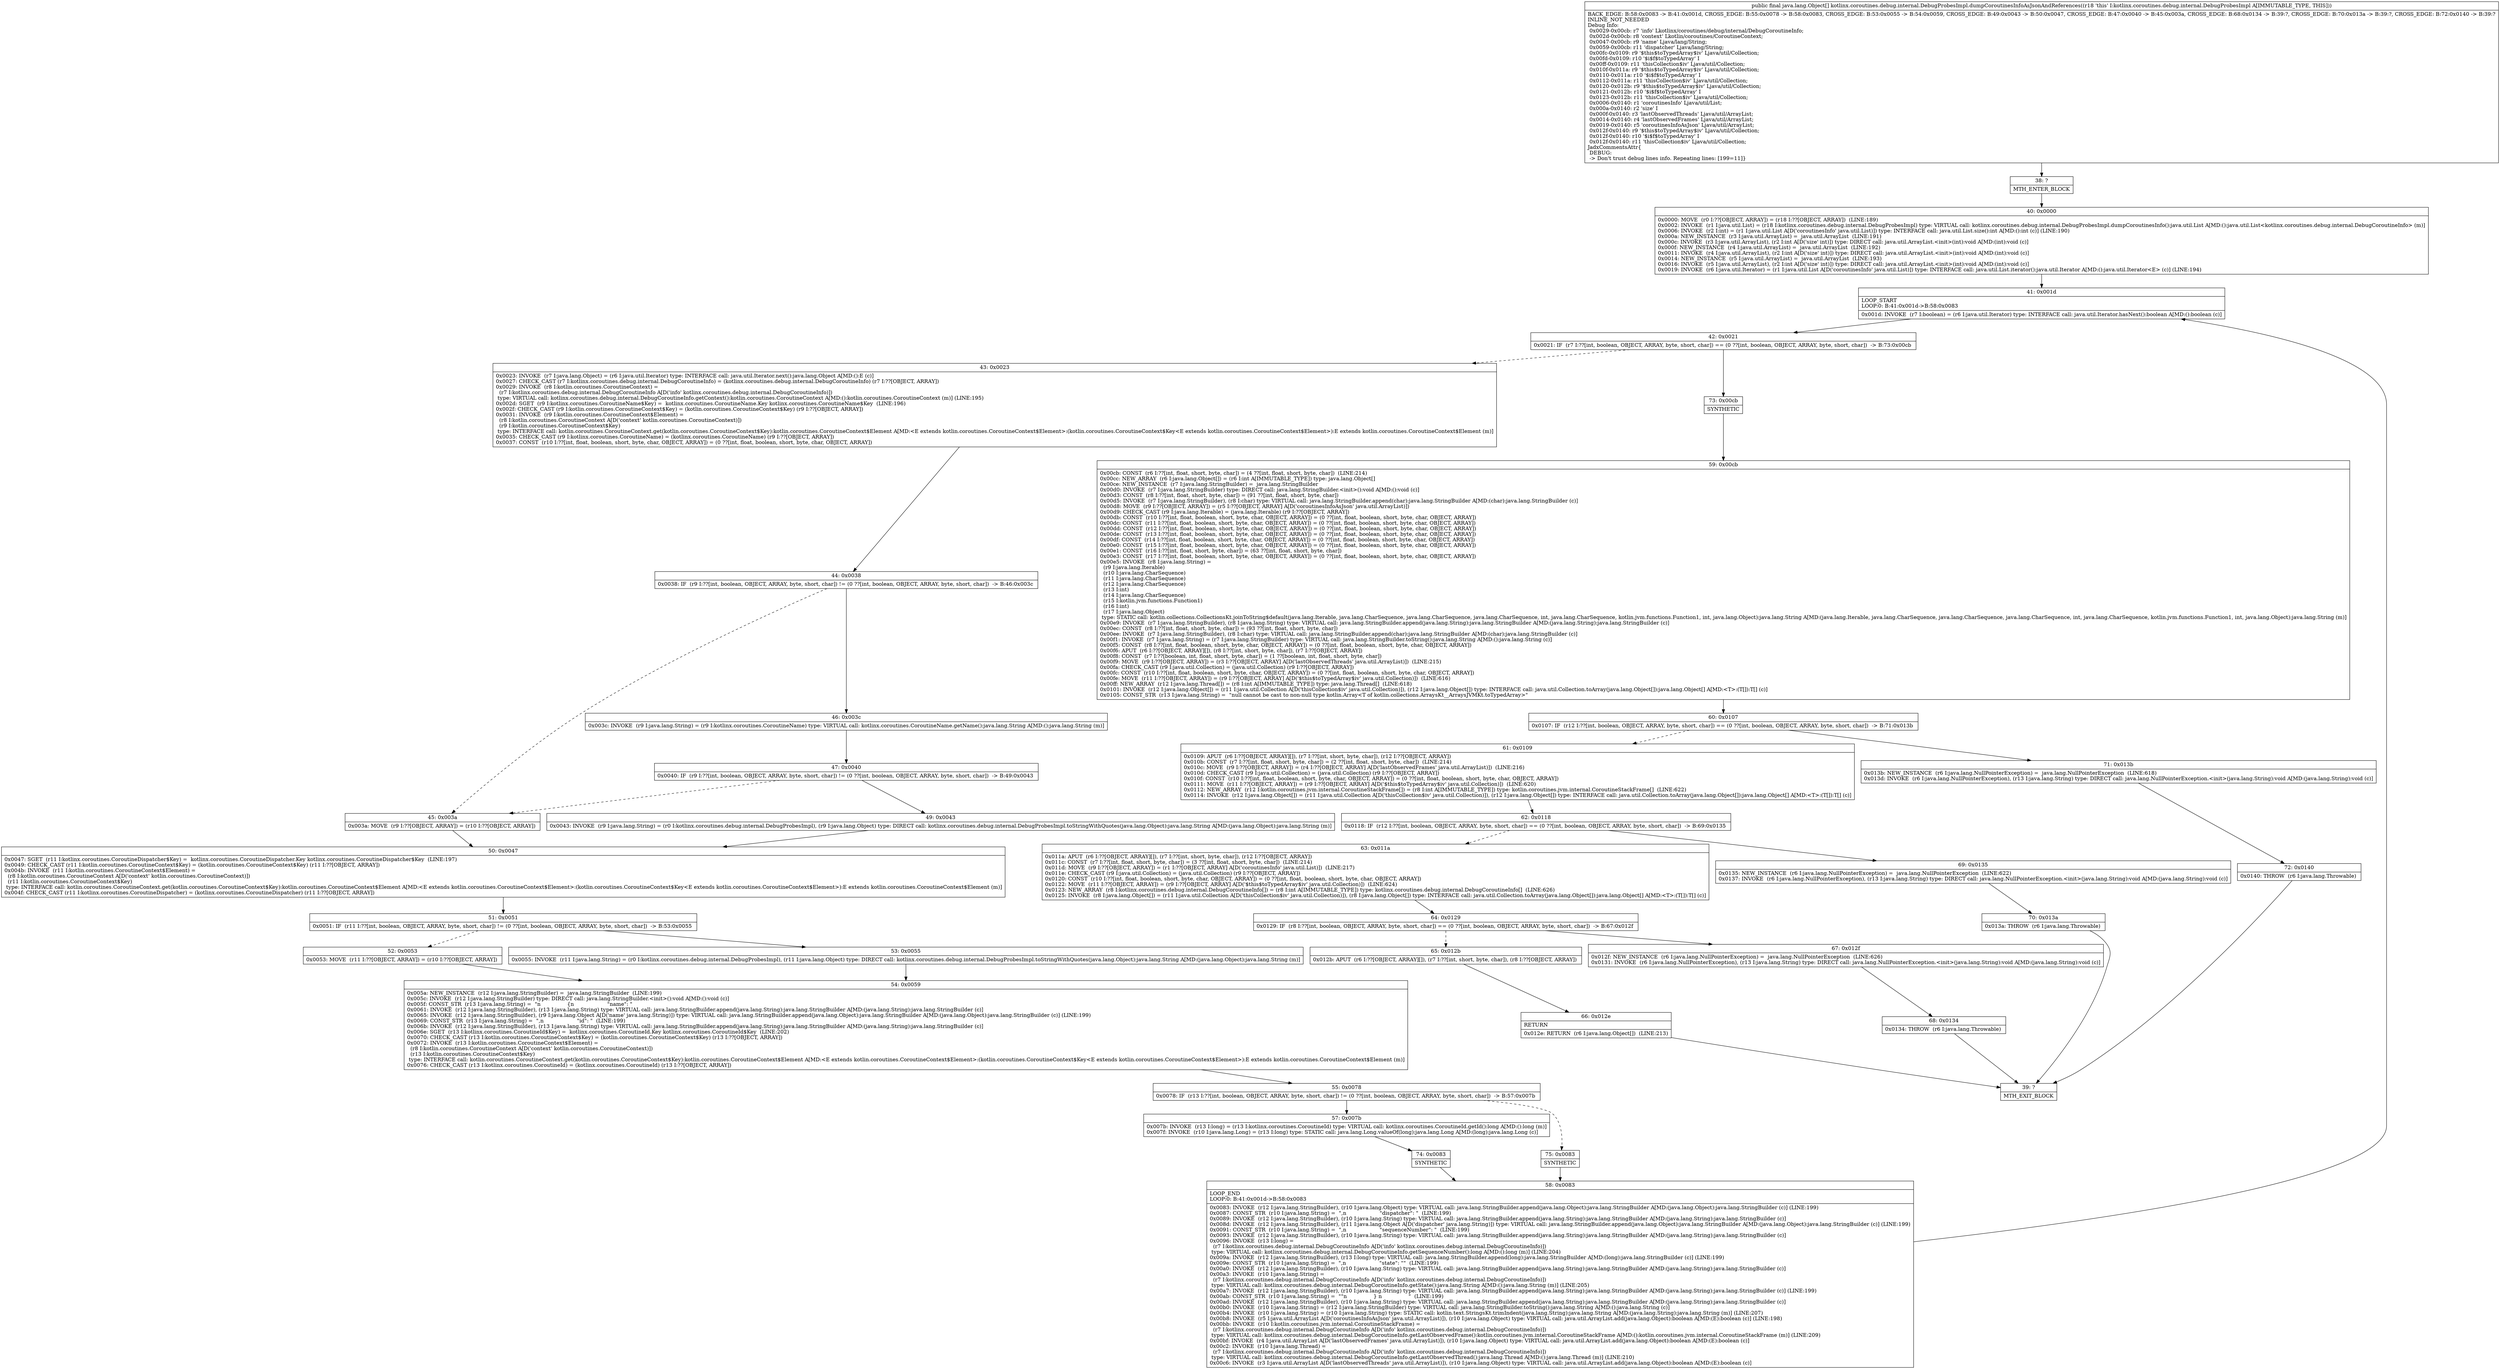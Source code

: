 digraph "CFG forkotlinx.coroutines.debug.internal.DebugProbesImpl.dumpCoroutinesInfoAsJsonAndReferences()[Ljava\/lang\/Object;" {
Node_38 [shape=record,label="{38\:\ ?|MTH_ENTER_BLOCK\l}"];
Node_40 [shape=record,label="{40\:\ 0x0000|0x0000: MOVE  (r0 I:??[OBJECT, ARRAY]) = (r18 I:??[OBJECT, ARRAY])  (LINE:189)\l0x0002: INVOKE  (r1 I:java.util.List) = (r18 I:kotlinx.coroutines.debug.internal.DebugProbesImpl) type: VIRTUAL call: kotlinx.coroutines.debug.internal.DebugProbesImpl.dumpCoroutinesInfo():java.util.List A[MD:():java.util.List\<kotlinx.coroutines.debug.internal.DebugCoroutineInfo\> (m)]\l0x0006: INVOKE  (r2 I:int) = (r1 I:java.util.List A[D('coroutinesInfo' java.util.List)]) type: INTERFACE call: java.util.List.size():int A[MD:():int (c)] (LINE:190)\l0x000a: NEW_INSTANCE  (r3 I:java.util.ArrayList) =  java.util.ArrayList  (LINE:191)\l0x000c: INVOKE  (r3 I:java.util.ArrayList), (r2 I:int A[D('size' int)]) type: DIRECT call: java.util.ArrayList.\<init\>(int):void A[MD:(int):void (c)]\l0x000f: NEW_INSTANCE  (r4 I:java.util.ArrayList) =  java.util.ArrayList  (LINE:192)\l0x0011: INVOKE  (r4 I:java.util.ArrayList), (r2 I:int A[D('size' int)]) type: DIRECT call: java.util.ArrayList.\<init\>(int):void A[MD:(int):void (c)]\l0x0014: NEW_INSTANCE  (r5 I:java.util.ArrayList) =  java.util.ArrayList  (LINE:193)\l0x0016: INVOKE  (r5 I:java.util.ArrayList), (r2 I:int A[D('size' int)]) type: DIRECT call: java.util.ArrayList.\<init\>(int):void A[MD:(int):void (c)]\l0x0019: INVOKE  (r6 I:java.util.Iterator) = (r1 I:java.util.List A[D('coroutinesInfo' java.util.List)]) type: INTERFACE call: java.util.List.iterator():java.util.Iterator A[MD:():java.util.Iterator\<E\> (c)] (LINE:194)\l}"];
Node_41 [shape=record,label="{41\:\ 0x001d|LOOP_START\lLOOP:0: B:41:0x001d\-\>B:58:0x0083\l|0x001d: INVOKE  (r7 I:boolean) = (r6 I:java.util.Iterator) type: INTERFACE call: java.util.Iterator.hasNext():boolean A[MD:():boolean (c)]\l}"];
Node_42 [shape=record,label="{42\:\ 0x0021|0x0021: IF  (r7 I:??[int, boolean, OBJECT, ARRAY, byte, short, char]) == (0 ??[int, boolean, OBJECT, ARRAY, byte, short, char])  \-\> B:73:0x00cb \l}"];
Node_43 [shape=record,label="{43\:\ 0x0023|0x0023: INVOKE  (r7 I:java.lang.Object) = (r6 I:java.util.Iterator) type: INTERFACE call: java.util.Iterator.next():java.lang.Object A[MD:():E (c)]\l0x0027: CHECK_CAST (r7 I:kotlinx.coroutines.debug.internal.DebugCoroutineInfo) = (kotlinx.coroutines.debug.internal.DebugCoroutineInfo) (r7 I:??[OBJECT, ARRAY]) \l0x0029: INVOKE  (r8 I:kotlin.coroutines.CoroutineContext) = \l  (r7 I:kotlinx.coroutines.debug.internal.DebugCoroutineInfo A[D('info' kotlinx.coroutines.debug.internal.DebugCoroutineInfo)])\l type: VIRTUAL call: kotlinx.coroutines.debug.internal.DebugCoroutineInfo.getContext():kotlin.coroutines.CoroutineContext A[MD:():kotlin.coroutines.CoroutineContext (m)] (LINE:195)\l0x002d: SGET  (r9 I:kotlinx.coroutines.CoroutineName$Key) =  kotlinx.coroutines.CoroutineName.Key kotlinx.coroutines.CoroutineName$Key  (LINE:196)\l0x002f: CHECK_CAST (r9 I:kotlin.coroutines.CoroutineContext$Key) = (kotlin.coroutines.CoroutineContext$Key) (r9 I:??[OBJECT, ARRAY]) \l0x0031: INVOKE  (r9 I:kotlin.coroutines.CoroutineContext$Element) = \l  (r8 I:kotlin.coroutines.CoroutineContext A[D('context' kotlin.coroutines.CoroutineContext)])\l  (r9 I:kotlin.coroutines.CoroutineContext$Key)\l type: INTERFACE call: kotlin.coroutines.CoroutineContext.get(kotlin.coroutines.CoroutineContext$Key):kotlin.coroutines.CoroutineContext$Element A[MD:\<E extends kotlin.coroutines.CoroutineContext$Element\>:(kotlin.coroutines.CoroutineContext$Key\<E extends kotlin.coroutines.CoroutineContext$Element\>):E extends kotlin.coroutines.CoroutineContext$Element (m)]\l0x0035: CHECK_CAST (r9 I:kotlinx.coroutines.CoroutineName) = (kotlinx.coroutines.CoroutineName) (r9 I:??[OBJECT, ARRAY]) \l0x0037: CONST  (r10 I:??[int, float, boolean, short, byte, char, OBJECT, ARRAY]) = (0 ??[int, float, boolean, short, byte, char, OBJECT, ARRAY]) \l}"];
Node_44 [shape=record,label="{44\:\ 0x0038|0x0038: IF  (r9 I:??[int, boolean, OBJECT, ARRAY, byte, short, char]) != (0 ??[int, boolean, OBJECT, ARRAY, byte, short, char])  \-\> B:46:0x003c \l}"];
Node_45 [shape=record,label="{45\:\ 0x003a|0x003a: MOVE  (r9 I:??[OBJECT, ARRAY]) = (r10 I:??[OBJECT, ARRAY]) \l}"];
Node_50 [shape=record,label="{50\:\ 0x0047|0x0047: SGET  (r11 I:kotlinx.coroutines.CoroutineDispatcher$Key) =  kotlinx.coroutines.CoroutineDispatcher.Key kotlinx.coroutines.CoroutineDispatcher$Key  (LINE:197)\l0x0049: CHECK_CAST (r11 I:kotlin.coroutines.CoroutineContext$Key) = (kotlin.coroutines.CoroutineContext$Key) (r11 I:??[OBJECT, ARRAY]) \l0x004b: INVOKE  (r11 I:kotlin.coroutines.CoroutineContext$Element) = \l  (r8 I:kotlin.coroutines.CoroutineContext A[D('context' kotlin.coroutines.CoroutineContext)])\l  (r11 I:kotlin.coroutines.CoroutineContext$Key)\l type: INTERFACE call: kotlin.coroutines.CoroutineContext.get(kotlin.coroutines.CoroutineContext$Key):kotlin.coroutines.CoroutineContext$Element A[MD:\<E extends kotlin.coroutines.CoroutineContext$Element\>:(kotlin.coroutines.CoroutineContext$Key\<E extends kotlin.coroutines.CoroutineContext$Element\>):E extends kotlin.coroutines.CoroutineContext$Element (m)]\l0x004f: CHECK_CAST (r11 I:kotlinx.coroutines.CoroutineDispatcher) = (kotlinx.coroutines.CoroutineDispatcher) (r11 I:??[OBJECT, ARRAY]) \l}"];
Node_51 [shape=record,label="{51\:\ 0x0051|0x0051: IF  (r11 I:??[int, boolean, OBJECT, ARRAY, byte, short, char]) != (0 ??[int, boolean, OBJECT, ARRAY, byte, short, char])  \-\> B:53:0x0055 \l}"];
Node_52 [shape=record,label="{52\:\ 0x0053|0x0053: MOVE  (r11 I:??[OBJECT, ARRAY]) = (r10 I:??[OBJECT, ARRAY]) \l}"];
Node_54 [shape=record,label="{54\:\ 0x0059|0x005a: NEW_INSTANCE  (r12 I:java.lang.StringBuilder) =  java.lang.StringBuilder  (LINE:199)\l0x005c: INVOKE  (r12 I:java.lang.StringBuilder) type: DIRECT call: java.lang.StringBuilder.\<init\>():void A[MD:():void (c)]\l0x005f: CONST_STR  (r13 I:java.lang.String) =  \"n                \{n                    \"name\": \" \l0x0061: INVOKE  (r12 I:java.lang.StringBuilder), (r13 I:java.lang.String) type: VIRTUAL call: java.lang.StringBuilder.append(java.lang.String):java.lang.StringBuilder A[MD:(java.lang.String):java.lang.StringBuilder (c)]\l0x0065: INVOKE  (r12 I:java.lang.StringBuilder), (r9 I:java.lang.Object A[D('name' java.lang.String)]) type: VIRTUAL call: java.lang.StringBuilder.append(java.lang.Object):java.lang.StringBuilder A[MD:(java.lang.Object):java.lang.StringBuilder (c)] (LINE:199)\l0x0069: CONST_STR  (r13 I:java.lang.String) =  \",n                    \"id\": \"  (LINE:199)\l0x006b: INVOKE  (r12 I:java.lang.StringBuilder), (r13 I:java.lang.String) type: VIRTUAL call: java.lang.StringBuilder.append(java.lang.String):java.lang.StringBuilder A[MD:(java.lang.String):java.lang.StringBuilder (c)]\l0x006e: SGET  (r13 I:kotlinx.coroutines.CoroutineId$Key) =  kotlinx.coroutines.CoroutineId.Key kotlinx.coroutines.CoroutineId$Key  (LINE:202)\l0x0070: CHECK_CAST (r13 I:kotlin.coroutines.CoroutineContext$Key) = (kotlin.coroutines.CoroutineContext$Key) (r13 I:??[OBJECT, ARRAY]) \l0x0072: INVOKE  (r13 I:kotlin.coroutines.CoroutineContext$Element) = \l  (r8 I:kotlin.coroutines.CoroutineContext A[D('context' kotlin.coroutines.CoroutineContext)])\l  (r13 I:kotlin.coroutines.CoroutineContext$Key)\l type: INTERFACE call: kotlin.coroutines.CoroutineContext.get(kotlin.coroutines.CoroutineContext$Key):kotlin.coroutines.CoroutineContext$Element A[MD:\<E extends kotlin.coroutines.CoroutineContext$Element\>:(kotlin.coroutines.CoroutineContext$Key\<E extends kotlin.coroutines.CoroutineContext$Element\>):E extends kotlin.coroutines.CoroutineContext$Element (m)]\l0x0076: CHECK_CAST (r13 I:kotlinx.coroutines.CoroutineId) = (kotlinx.coroutines.CoroutineId) (r13 I:??[OBJECT, ARRAY]) \l}"];
Node_55 [shape=record,label="{55\:\ 0x0078|0x0078: IF  (r13 I:??[int, boolean, OBJECT, ARRAY, byte, short, char]) != (0 ??[int, boolean, OBJECT, ARRAY, byte, short, char])  \-\> B:57:0x007b \l}"];
Node_57 [shape=record,label="{57\:\ 0x007b|0x007b: INVOKE  (r13 I:long) = (r13 I:kotlinx.coroutines.CoroutineId) type: VIRTUAL call: kotlinx.coroutines.CoroutineId.getId():long A[MD:():long (m)]\l0x007f: INVOKE  (r10 I:java.lang.Long) = (r13 I:long) type: STATIC call: java.lang.Long.valueOf(long):java.lang.Long A[MD:(long):java.lang.Long (c)]\l}"];
Node_74 [shape=record,label="{74\:\ 0x0083|SYNTHETIC\l}"];
Node_58 [shape=record,label="{58\:\ 0x0083|LOOP_END\lLOOP:0: B:41:0x001d\-\>B:58:0x0083\l|0x0083: INVOKE  (r12 I:java.lang.StringBuilder), (r10 I:java.lang.Object) type: VIRTUAL call: java.lang.StringBuilder.append(java.lang.Object):java.lang.StringBuilder A[MD:(java.lang.Object):java.lang.StringBuilder (c)] (LINE:199)\l0x0087: CONST_STR  (r10 I:java.lang.String) =  \",n                    \"dispatcher\": \"  (LINE:199)\l0x0089: INVOKE  (r12 I:java.lang.StringBuilder), (r10 I:java.lang.String) type: VIRTUAL call: java.lang.StringBuilder.append(java.lang.String):java.lang.StringBuilder A[MD:(java.lang.String):java.lang.StringBuilder (c)]\l0x008d: INVOKE  (r12 I:java.lang.StringBuilder), (r11 I:java.lang.Object A[D('dispatcher' java.lang.String)]) type: VIRTUAL call: java.lang.StringBuilder.append(java.lang.Object):java.lang.StringBuilder A[MD:(java.lang.Object):java.lang.StringBuilder (c)] (LINE:199)\l0x0091: CONST_STR  (r10 I:java.lang.String) =  \",n                    \"sequenceNumber\": \"  (LINE:199)\l0x0093: INVOKE  (r12 I:java.lang.StringBuilder), (r10 I:java.lang.String) type: VIRTUAL call: java.lang.StringBuilder.append(java.lang.String):java.lang.StringBuilder A[MD:(java.lang.String):java.lang.StringBuilder (c)]\l0x0096: INVOKE  (r13 I:long) = \l  (r7 I:kotlinx.coroutines.debug.internal.DebugCoroutineInfo A[D('info' kotlinx.coroutines.debug.internal.DebugCoroutineInfo)])\l type: VIRTUAL call: kotlinx.coroutines.debug.internal.DebugCoroutineInfo.getSequenceNumber():long A[MD:():long (m)] (LINE:204)\l0x009a: INVOKE  (r12 I:java.lang.StringBuilder), (r13 I:long) type: VIRTUAL call: java.lang.StringBuilder.append(long):java.lang.StringBuilder A[MD:(long):java.lang.StringBuilder (c)] (LINE:199)\l0x009e: CONST_STR  (r10 I:java.lang.String) =  \",n                    \"state\": \"\"  (LINE:199)\l0x00a0: INVOKE  (r12 I:java.lang.StringBuilder), (r10 I:java.lang.String) type: VIRTUAL call: java.lang.StringBuilder.append(java.lang.String):java.lang.StringBuilder A[MD:(java.lang.String):java.lang.StringBuilder (c)]\l0x00a3: INVOKE  (r10 I:java.lang.String) = \l  (r7 I:kotlinx.coroutines.debug.internal.DebugCoroutineInfo A[D('info' kotlinx.coroutines.debug.internal.DebugCoroutineInfo)])\l type: VIRTUAL call: kotlinx.coroutines.debug.internal.DebugCoroutineInfo.getState():java.lang.String A[MD:():java.lang.String (m)] (LINE:205)\l0x00a7: INVOKE  (r12 I:java.lang.StringBuilder), (r10 I:java.lang.String) type: VIRTUAL call: java.lang.StringBuilder.append(java.lang.String):java.lang.StringBuilder A[MD:(java.lang.String):java.lang.StringBuilder (c)] (LINE:199)\l0x00ab: CONST_STR  (r10 I:java.lang.String) =  \"\"n                \} n                \"  (LINE:199)\l0x00ad: INVOKE  (r12 I:java.lang.StringBuilder), (r10 I:java.lang.String) type: VIRTUAL call: java.lang.StringBuilder.append(java.lang.String):java.lang.StringBuilder A[MD:(java.lang.String):java.lang.StringBuilder (c)]\l0x00b0: INVOKE  (r10 I:java.lang.String) = (r12 I:java.lang.StringBuilder) type: VIRTUAL call: java.lang.StringBuilder.toString():java.lang.String A[MD:():java.lang.String (c)]\l0x00b4: INVOKE  (r10 I:java.lang.String) = (r10 I:java.lang.String) type: STATIC call: kotlin.text.StringsKt.trimIndent(java.lang.String):java.lang.String A[MD:(java.lang.String):java.lang.String (m)] (LINE:207)\l0x00b8: INVOKE  (r5 I:java.util.ArrayList A[D('coroutinesInfoAsJson' java.util.ArrayList)]), (r10 I:java.lang.Object) type: VIRTUAL call: java.util.ArrayList.add(java.lang.Object):boolean A[MD:(E):boolean (c)] (LINE:198)\l0x00bb: INVOKE  (r10 I:kotlin.coroutines.jvm.internal.CoroutineStackFrame) = \l  (r7 I:kotlinx.coroutines.debug.internal.DebugCoroutineInfo A[D('info' kotlinx.coroutines.debug.internal.DebugCoroutineInfo)])\l type: VIRTUAL call: kotlinx.coroutines.debug.internal.DebugCoroutineInfo.getLastObservedFrame():kotlin.coroutines.jvm.internal.CoroutineStackFrame A[MD:():kotlin.coroutines.jvm.internal.CoroutineStackFrame (m)] (LINE:209)\l0x00bf: INVOKE  (r4 I:java.util.ArrayList A[D('lastObservedFrames' java.util.ArrayList)]), (r10 I:java.lang.Object) type: VIRTUAL call: java.util.ArrayList.add(java.lang.Object):boolean A[MD:(E):boolean (c)]\l0x00c2: INVOKE  (r10 I:java.lang.Thread) = \l  (r7 I:kotlinx.coroutines.debug.internal.DebugCoroutineInfo A[D('info' kotlinx.coroutines.debug.internal.DebugCoroutineInfo)])\l type: VIRTUAL call: kotlinx.coroutines.debug.internal.DebugCoroutineInfo.getLastObservedThread():java.lang.Thread A[MD:():java.lang.Thread (m)] (LINE:210)\l0x00c6: INVOKE  (r3 I:java.util.ArrayList A[D('lastObservedThreads' java.util.ArrayList)]), (r10 I:java.lang.Object) type: VIRTUAL call: java.util.ArrayList.add(java.lang.Object):boolean A[MD:(E):boolean (c)]\l}"];
Node_75 [shape=record,label="{75\:\ 0x0083|SYNTHETIC\l}"];
Node_53 [shape=record,label="{53\:\ 0x0055|0x0055: INVOKE  (r11 I:java.lang.String) = (r0 I:kotlinx.coroutines.debug.internal.DebugProbesImpl), (r11 I:java.lang.Object) type: DIRECT call: kotlinx.coroutines.debug.internal.DebugProbesImpl.toStringWithQuotes(java.lang.Object):java.lang.String A[MD:(java.lang.Object):java.lang.String (m)]\l}"];
Node_46 [shape=record,label="{46\:\ 0x003c|0x003c: INVOKE  (r9 I:java.lang.String) = (r9 I:kotlinx.coroutines.CoroutineName) type: VIRTUAL call: kotlinx.coroutines.CoroutineName.getName():java.lang.String A[MD:():java.lang.String (m)]\l}"];
Node_47 [shape=record,label="{47\:\ 0x0040|0x0040: IF  (r9 I:??[int, boolean, OBJECT, ARRAY, byte, short, char]) != (0 ??[int, boolean, OBJECT, ARRAY, byte, short, char])  \-\> B:49:0x0043 \l}"];
Node_49 [shape=record,label="{49\:\ 0x0043|0x0043: INVOKE  (r9 I:java.lang.String) = (r0 I:kotlinx.coroutines.debug.internal.DebugProbesImpl), (r9 I:java.lang.Object) type: DIRECT call: kotlinx.coroutines.debug.internal.DebugProbesImpl.toStringWithQuotes(java.lang.Object):java.lang.String A[MD:(java.lang.Object):java.lang.String (m)]\l}"];
Node_73 [shape=record,label="{73\:\ 0x00cb|SYNTHETIC\l}"];
Node_59 [shape=record,label="{59\:\ 0x00cb|0x00cb: CONST  (r6 I:??[int, float, short, byte, char]) = (4 ??[int, float, short, byte, char])  (LINE:214)\l0x00cc: NEW_ARRAY  (r6 I:java.lang.Object[]) = (r6 I:int A[IMMUTABLE_TYPE]) type: java.lang.Object[] \l0x00ce: NEW_INSTANCE  (r7 I:java.lang.StringBuilder) =  java.lang.StringBuilder \l0x00d0: INVOKE  (r7 I:java.lang.StringBuilder) type: DIRECT call: java.lang.StringBuilder.\<init\>():void A[MD:():void (c)]\l0x00d3: CONST  (r8 I:??[int, float, short, byte, char]) = (91 ??[int, float, short, byte, char]) \l0x00d5: INVOKE  (r7 I:java.lang.StringBuilder), (r8 I:char) type: VIRTUAL call: java.lang.StringBuilder.append(char):java.lang.StringBuilder A[MD:(char):java.lang.StringBuilder (c)]\l0x00d8: MOVE  (r9 I:??[OBJECT, ARRAY]) = (r5 I:??[OBJECT, ARRAY] A[D('coroutinesInfoAsJson' java.util.ArrayList)]) \l0x00d9: CHECK_CAST (r9 I:java.lang.Iterable) = (java.lang.Iterable) (r9 I:??[OBJECT, ARRAY]) \l0x00db: CONST  (r10 I:??[int, float, boolean, short, byte, char, OBJECT, ARRAY]) = (0 ??[int, float, boolean, short, byte, char, OBJECT, ARRAY]) \l0x00dc: CONST  (r11 I:??[int, float, boolean, short, byte, char, OBJECT, ARRAY]) = (0 ??[int, float, boolean, short, byte, char, OBJECT, ARRAY]) \l0x00dd: CONST  (r12 I:??[int, float, boolean, short, byte, char, OBJECT, ARRAY]) = (0 ??[int, float, boolean, short, byte, char, OBJECT, ARRAY]) \l0x00de: CONST  (r13 I:??[int, float, boolean, short, byte, char, OBJECT, ARRAY]) = (0 ??[int, float, boolean, short, byte, char, OBJECT, ARRAY]) \l0x00df: CONST  (r14 I:??[int, float, boolean, short, byte, char, OBJECT, ARRAY]) = (0 ??[int, float, boolean, short, byte, char, OBJECT, ARRAY]) \l0x00e0: CONST  (r15 I:??[int, float, boolean, short, byte, char, OBJECT, ARRAY]) = (0 ??[int, float, boolean, short, byte, char, OBJECT, ARRAY]) \l0x00e1: CONST  (r16 I:??[int, float, short, byte, char]) = (63 ??[int, float, short, byte, char]) \l0x00e3: CONST  (r17 I:??[int, float, boolean, short, byte, char, OBJECT, ARRAY]) = (0 ??[int, float, boolean, short, byte, char, OBJECT, ARRAY]) \l0x00e5: INVOKE  (r8 I:java.lang.String) = \l  (r9 I:java.lang.Iterable)\l  (r10 I:java.lang.CharSequence)\l  (r11 I:java.lang.CharSequence)\l  (r12 I:java.lang.CharSequence)\l  (r13 I:int)\l  (r14 I:java.lang.CharSequence)\l  (r15 I:kotlin.jvm.functions.Function1)\l  (r16 I:int)\l  (r17 I:java.lang.Object)\l type: STATIC call: kotlin.collections.CollectionsKt.joinToString$default(java.lang.Iterable, java.lang.CharSequence, java.lang.CharSequence, java.lang.CharSequence, int, java.lang.CharSequence, kotlin.jvm.functions.Function1, int, java.lang.Object):java.lang.String A[MD:(java.lang.Iterable, java.lang.CharSequence, java.lang.CharSequence, java.lang.CharSequence, int, java.lang.CharSequence, kotlin.jvm.functions.Function1, int, java.lang.Object):java.lang.String (m)]\l0x00e9: INVOKE  (r7 I:java.lang.StringBuilder), (r8 I:java.lang.String) type: VIRTUAL call: java.lang.StringBuilder.append(java.lang.String):java.lang.StringBuilder A[MD:(java.lang.String):java.lang.StringBuilder (c)]\l0x00ec: CONST  (r8 I:??[int, float, short, byte, char]) = (93 ??[int, float, short, byte, char]) \l0x00ee: INVOKE  (r7 I:java.lang.StringBuilder), (r8 I:char) type: VIRTUAL call: java.lang.StringBuilder.append(char):java.lang.StringBuilder A[MD:(char):java.lang.StringBuilder (c)]\l0x00f1: INVOKE  (r7 I:java.lang.String) = (r7 I:java.lang.StringBuilder) type: VIRTUAL call: java.lang.StringBuilder.toString():java.lang.String A[MD:():java.lang.String (c)]\l0x00f5: CONST  (r8 I:??[int, float, boolean, short, byte, char, OBJECT, ARRAY]) = (0 ??[int, float, boolean, short, byte, char, OBJECT, ARRAY]) \l0x00f6: APUT  (r6 I:??[OBJECT, ARRAY][]), (r8 I:??[int, short, byte, char]), (r7 I:??[OBJECT, ARRAY]) \l0x00f8: CONST  (r7 I:??[boolean, int, float, short, byte, char]) = (1 ??[boolean, int, float, short, byte, char]) \l0x00f9: MOVE  (r9 I:??[OBJECT, ARRAY]) = (r3 I:??[OBJECT, ARRAY] A[D('lastObservedThreads' java.util.ArrayList)])  (LINE:215)\l0x00fa: CHECK_CAST (r9 I:java.util.Collection) = (java.util.Collection) (r9 I:??[OBJECT, ARRAY]) \l0x00fc: CONST  (r10 I:??[int, float, boolean, short, byte, char, OBJECT, ARRAY]) = (0 ??[int, float, boolean, short, byte, char, OBJECT, ARRAY]) \l0x00fe: MOVE  (r11 I:??[OBJECT, ARRAY]) = (r9 I:??[OBJECT, ARRAY] A[D('$this$toTypedArray$iv' java.util.Collection)])  (LINE:616)\l0x00ff: NEW_ARRAY  (r12 I:java.lang.Thread[]) = (r8 I:int A[IMMUTABLE_TYPE]) type: java.lang.Thread[]  (LINE:618)\l0x0101: INVOKE  (r12 I:java.lang.Object[]) = (r11 I:java.util.Collection A[D('thisCollection$iv' java.util.Collection)]), (r12 I:java.lang.Object[]) type: INTERFACE call: java.util.Collection.toArray(java.lang.Object[]):java.lang.Object[] A[MD:\<T\>:(T[]):T[] (c)]\l0x0105: CONST_STR  (r13 I:java.lang.String) =  \"null cannot be cast to non\-null type kotlin.Array\<T of kotlin.collections.ArraysKt__ArraysJVMKt.toTypedArray\>\" \l}"];
Node_60 [shape=record,label="{60\:\ 0x0107|0x0107: IF  (r12 I:??[int, boolean, OBJECT, ARRAY, byte, short, char]) == (0 ??[int, boolean, OBJECT, ARRAY, byte, short, char])  \-\> B:71:0x013b \l}"];
Node_61 [shape=record,label="{61\:\ 0x0109|0x0109: APUT  (r6 I:??[OBJECT, ARRAY][]), (r7 I:??[int, short, byte, char]), (r12 I:??[OBJECT, ARRAY]) \l0x010b: CONST  (r7 I:??[int, float, short, byte, char]) = (2 ??[int, float, short, byte, char])  (LINE:214)\l0x010c: MOVE  (r9 I:??[OBJECT, ARRAY]) = (r4 I:??[OBJECT, ARRAY] A[D('lastObservedFrames' java.util.ArrayList)])  (LINE:216)\l0x010d: CHECK_CAST (r9 I:java.util.Collection) = (java.util.Collection) (r9 I:??[OBJECT, ARRAY]) \l0x010f: CONST  (r10 I:??[int, float, boolean, short, byte, char, OBJECT, ARRAY]) = (0 ??[int, float, boolean, short, byte, char, OBJECT, ARRAY]) \l0x0111: MOVE  (r11 I:??[OBJECT, ARRAY]) = (r9 I:??[OBJECT, ARRAY] A[D('$this$toTypedArray$iv' java.util.Collection)])  (LINE:620)\l0x0112: NEW_ARRAY  (r12 I:kotlin.coroutines.jvm.internal.CoroutineStackFrame[]) = (r8 I:int A[IMMUTABLE_TYPE]) type: kotlin.coroutines.jvm.internal.CoroutineStackFrame[]  (LINE:622)\l0x0114: INVOKE  (r12 I:java.lang.Object[]) = (r11 I:java.util.Collection A[D('thisCollection$iv' java.util.Collection)]), (r12 I:java.lang.Object[]) type: INTERFACE call: java.util.Collection.toArray(java.lang.Object[]):java.lang.Object[] A[MD:\<T\>:(T[]):T[] (c)]\l}"];
Node_62 [shape=record,label="{62\:\ 0x0118|0x0118: IF  (r12 I:??[int, boolean, OBJECT, ARRAY, byte, short, char]) == (0 ??[int, boolean, OBJECT, ARRAY, byte, short, char])  \-\> B:69:0x0135 \l}"];
Node_63 [shape=record,label="{63\:\ 0x011a|0x011a: APUT  (r6 I:??[OBJECT, ARRAY][]), (r7 I:??[int, short, byte, char]), (r12 I:??[OBJECT, ARRAY]) \l0x011c: CONST  (r7 I:??[int, float, short, byte, char]) = (3 ??[int, float, short, byte, char])  (LINE:214)\l0x011d: MOVE  (r9 I:??[OBJECT, ARRAY]) = (r1 I:??[OBJECT, ARRAY] A[D('coroutinesInfo' java.util.List)])  (LINE:217)\l0x011e: CHECK_CAST (r9 I:java.util.Collection) = (java.util.Collection) (r9 I:??[OBJECT, ARRAY]) \l0x0120: CONST  (r10 I:??[int, float, boolean, short, byte, char, OBJECT, ARRAY]) = (0 ??[int, float, boolean, short, byte, char, OBJECT, ARRAY]) \l0x0122: MOVE  (r11 I:??[OBJECT, ARRAY]) = (r9 I:??[OBJECT, ARRAY] A[D('$this$toTypedArray$iv' java.util.Collection)])  (LINE:624)\l0x0123: NEW_ARRAY  (r8 I:kotlinx.coroutines.debug.internal.DebugCoroutineInfo[]) = (r8 I:int A[IMMUTABLE_TYPE]) type: kotlinx.coroutines.debug.internal.DebugCoroutineInfo[]  (LINE:626)\l0x0125: INVOKE  (r8 I:java.lang.Object[]) = (r11 I:java.util.Collection A[D('thisCollection$iv' java.util.Collection)]), (r8 I:java.lang.Object[]) type: INTERFACE call: java.util.Collection.toArray(java.lang.Object[]):java.lang.Object[] A[MD:\<T\>:(T[]):T[] (c)]\l}"];
Node_64 [shape=record,label="{64\:\ 0x0129|0x0129: IF  (r8 I:??[int, boolean, OBJECT, ARRAY, byte, short, char]) == (0 ??[int, boolean, OBJECT, ARRAY, byte, short, char])  \-\> B:67:0x012f \l}"];
Node_65 [shape=record,label="{65\:\ 0x012b|0x012b: APUT  (r6 I:??[OBJECT, ARRAY][]), (r7 I:??[int, short, byte, char]), (r8 I:??[OBJECT, ARRAY]) \l}"];
Node_66 [shape=record,label="{66\:\ 0x012e|RETURN\l|0x012e: RETURN  (r6 I:java.lang.Object[])  (LINE:213)\l}"];
Node_39 [shape=record,label="{39\:\ ?|MTH_EXIT_BLOCK\l}"];
Node_67 [shape=record,label="{67\:\ 0x012f|0x012f: NEW_INSTANCE  (r6 I:java.lang.NullPointerException) =  java.lang.NullPointerException  (LINE:626)\l0x0131: INVOKE  (r6 I:java.lang.NullPointerException), (r13 I:java.lang.String) type: DIRECT call: java.lang.NullPointerException.\<init\>(java.lang.String):void A[MD:(java.lang.String):void (c)]\l}"];
Node_68 [shape=record,label="{68\:\ 0x0134|0x0134: THROW  (r6 I:java.lang.Throwable) \l}"];
Node_69 [shape=record,label="{69\:\ 0x0135|0x0135: NEW_INSTANCE  (r6 I:java.lang.NullPointerException) =  java.lang.NullPointerException  (LINE:622)\l0x0137: INVOKE  (r6 I:java.lang.NullPointerException), (r13 I:java.lang.String) type: DIRECT call: java.lang.NullPointerException.\<init\>(java.lang.String):void A[MD:(java.lang.String):void (c)]\l}"];
Node_70 [shape=record,label="{70\:\ 0x013a|0x013a: THROW  (r6 I:java.lang.Throwable) \l}"];
Node_71 [shape=record,label="{71\:\ 0x013b|0x013b: NEW_INSTANCE  (r6 I:java.lang.NullPointerException) =  java.lang.NullPointerException  (LINE:618)\l0x013d: INVOKE  (r6 I:java.lang.NullPointerException), (r13 I:java.lang.String) type: DIRECT call: java.lang.NullPointerException.\<init\>(java.lang.String):void A[MD:(java.lang.String):void (c)]\l}"];
Node_72 [shape=record,label="{72\:\ 0x0140|0x0140: THROW  (r6 I:java.lang.Throwable) \l}"];
MethodNode[shape=record,label="{public final java.lang.Object[] kotlinx.coroutines.debug.internal.DebugProbesImpl.dumpCoroutinesInfoAsJsonAndReferences((r18 'this' I:kotlinx.coroutines.debug.internal.DebugProbesImpl A[IMMUTABLE_TYPE, THIS]))  | BACK_EDGE: B:58:0x0083 \-\> B:41:0x001d, CROSS_EDGE: B:55:0x0078 \-\> B:58:0x0083, CROSS_EDGE: B:53:0x0055 \-\> B:54:0x0059, CROSS_EDGE: B:49:0x0043 \-\> B:50:0x0047, CROSS_EDGE: B:47:0x0040 \-\> B:45:0x003a, CROSS_EDGE: B:68:0x0134 \-\> B:39:?, CROSS_EDGE: B:70:0x013a \-\> B:39:?, CROSS_EDGE: B:72:0x0140 \-\> B:39:?\lINLINE_NOT_NEEDED\lDebug Info:\l  0x0029\-0x00cb: r7 'info' Lkotlinx\/coroutines\/debug\/internal\/DebugCoroutineInfo;\l  0x002d\-0x00cb: r8 'context' Lkotlin\/coroutines\/CoroutineContext;\l  0x0047\-0x00cb: r9 'name' Ljava\/lang\/String;\l  0x0059\-0x00cb: r11 'dispatcher' Ljava\/lang\/String;\l  0x00fc\-0x0109: r9 '$this$toTypedArray$iv' Ljava\/util\/Collection;\l  0x00fd\-0x0109: r10 '$i$f$toTypedArray' I\l  0x00ff\-0x0109: r11 'thisCollection$iv' Ljava\/util\/Collection;\l  0x010f\-0x011a: r9 '$this$toTypedArray$iv' Ljava\/util\/Collection;\l  0x0110\-0x011a: r10 '$i$f$toTypedArray' I\l  0x0112\-0x011a: r11 'thisCollection$iv' Ljava\/util\/Collection;\l  0x0120\-0x012b: r9 '$this$toTypedArray$iv' Ljava\/util\/Collection;\l  0x0121\-0x012b: r10 '$i$f$toTypedArray' I\l  0x0123\-0x012b: r11 'thisCollection$iv' Ljava\/util\/Collection;\l  0x0006\-0x0140: r1 'coroutinesInfo' Ljava\/util\/List;\l  0x000a\-0x0140: r2 'size' I\l  0x000f\-0x0140: r3 'lastObservedThreads' Ljava\/util\/ArrayList;\l  0x0014\-0x0140: r4 'lastObservedFrames' Ljava\/util\/ArrayList;\l  0x0019\-0x0140: r5 'coroutinesInfoAsJson' Ljava\/util\/ArrayList;\l  0x012f\-0x0140: r9 '$this$toTypedArray$iv' Ljava\/util\/Collection;\l  0x012f\-0x0140: r10 '$i$f$toTypedArray' I\l  0x012f\-0x0140: r11 'thisCollection$iv' Ljava\/util\/Collection;\lJadxCommentsAttr\{\l DEBUG: \l \-\> Don't trust debug lines info. Repeating lines: [199=11]\}\l}"];
MethodNode -> Node_38;Node_38 -> Node_40;
Node_40 -> Node_41;
Node_41 -> Node_42;
Node_42 -> Node_43[style=dashed];
Node_42 -> Node_73;
Node_43 -> Node_44;
Node_44 -> Node_45[style=dashed];
Node_44 -> Node_46;
Node_45 -> Node_50;
Node_50 -> Node_51;
Node_51 -> Node_52[style=dashed];
Node_51 -> Node_53;
Node_52 -> Node_54;
Node_54 -> Node_55;
Node_55 -> Node_57;
Node_55 -> Node_75[style=dashed];
Node_57 -> Node_74;
Node_74 -> Node_58;
Node_58 -> Node_41;
Node_75 -> Node_58;
Node_53 -> Node_54;
Node_46 -> Node_47;
Node_47 -> Node_49;
Node_47 -> Node_45[style=dashed];
Node_49 -> Node_50;
Node_73 -> Node_59;
Node_59 -> Node_60;
Node_60 -> Node_61[style=dashed];
Node_60 -> Node_71;
Node_61 -> Node_62;
Node_62 -> Node_63[style=dashed];
Node_62 -> Node_69;
Node_63 -> Node_64;
Node_64 -> Node_65[style=dashed];
Node_64 -> Node_67;
Node_65 -> Node_66;
Node_66 -> Node_39;
Node_67 -> Node_68;
Node_68 -> Node_39;
Node_69 -> Node_70;
Node_70 -> Node_39;
Node_71 -> Node_72;
Node_72 -> Node_39;
}

